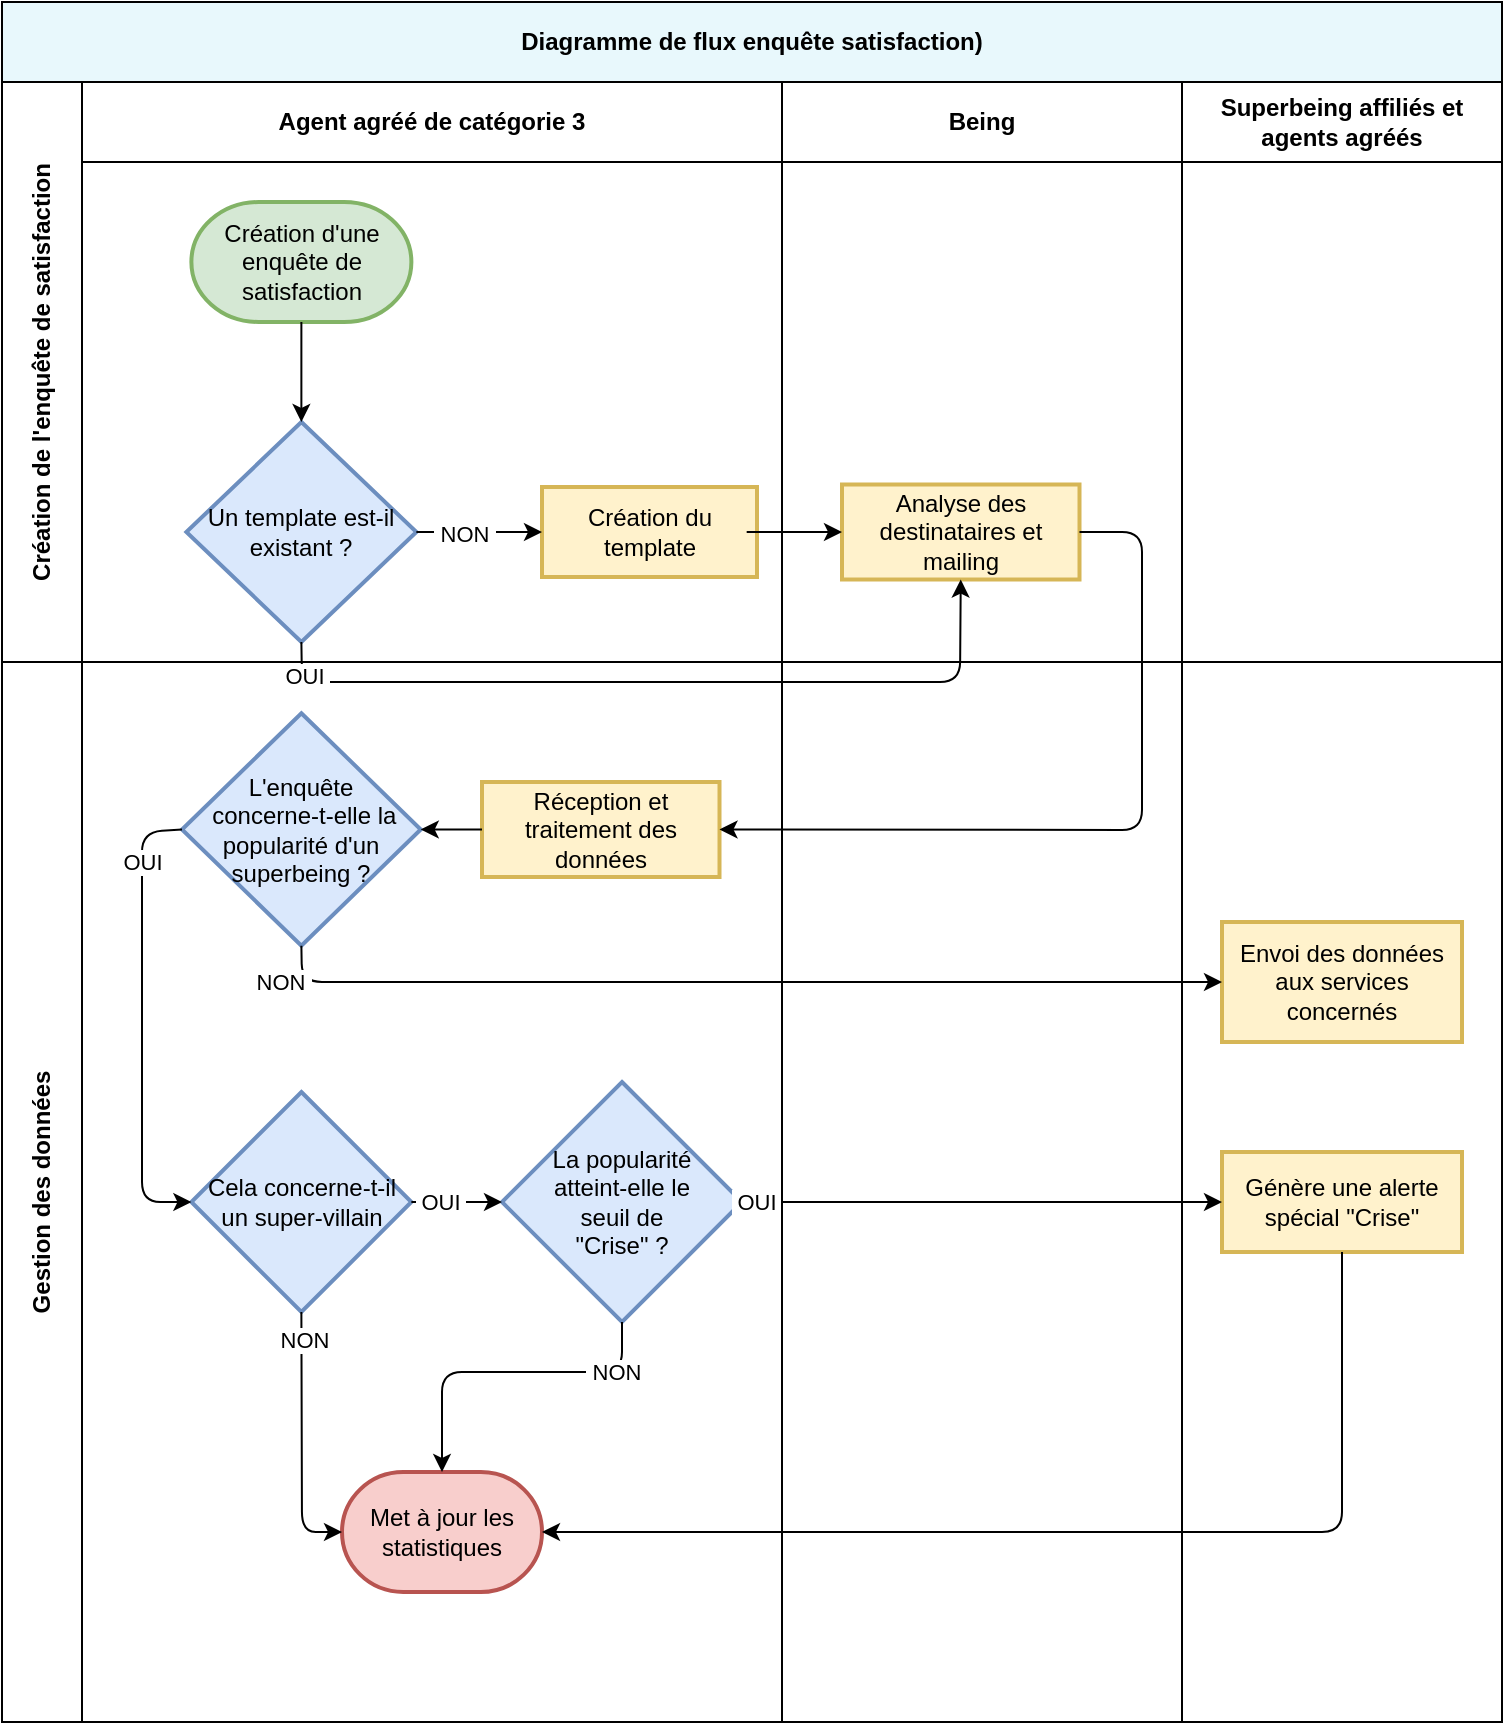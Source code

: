 <mxfile version="14.1.8" type="device"><diagram id="wk11NOPjIedyX6vUJzFq" name="Page-1"><mxGraphModel dx="1106" dy="2172" grid="1" gridSize="10" guides="0" tooltips="1" connect="1" arrows="1" fold="1" page="1" pageScale="1" pageWidth="827" pageHeight="1169" math="0" shadow="0"><root><mxCell id="0"/><mxCell id="1" parent="0"/><mxCell id="7R0uAPQHo2F8Wuf5jlc--37" value="Diagramme de flux enquête satisfaction)" style="shape=table;childLayout=tableLayout;rowLines=0;columnLines=0;startSize=40;html=1;whiteSpace=wrap;collapsible=0;recursiveResize=0;expand=0;pointerEvents=0;fontStyle=1;align=center;fillColor=#E8F8FC;direction=east;flipV=0;flipH=1;" parent="1" vertex="1"><mxGeometry x="40" y="-1130" width="750" height="860" as="geometry"/></mxCell><mxCell id="7R0uAPQHo2F8Wuf5jlc--38" value="Création de l'enquête de satisfaction" style="swimlane;horizontal=0;points=[[0,0.5],[1,0.5]];portConstraint=eastwest;startSize=40;html=1;whiteSpace=wrap;collapsible=0;recursiveResize=0;expand=0;pointerEvents=0;fontStyle=1;direction=east;" parent="7R0uAPQHo2F8Wuf5jlc--37" vertex="1"><mxGeometry y="40" width="750" height="290" as="geometry"/></mxCell><mxCell id="7R0uAPQHo2F8Wuf5jlc--88" value="Agent agréé de catégorie 3" style="swimlane;connectable=0;startSize=40;html=1;whiteSpace=wrap;collapsible=0;recursiveResize=0;expand=0;pointerEvents=0;" parent="7R0uAPQHo2F8Wuf5jlc--38" vertex="1"><mxGeometry x="40" width="350" height="290" as="geometry"/></mxCell><mxCell id="alxsEcG6fbxU-SkCiKJq-1" value="Création d'une enquête de satisfaction" style="strokeWidth=2;html=1;shape=mxgraph.flowchart.terminator;whiteSpace=wrap;fillColor=#d5e8d4;strokeColor=#82b366;" parent="7R0uAPQHo2F8Wuf5jlc--88" vertex="1"><mxGeometry x="54.69" y="60" width="110" height="60" as="geometry"/></mxCell><mxCell id="yFyTFIrYeVJsNruNOqm2-1" value="Un template est-il existant ?" style="rhombus;whiteSpace=wrap;html=1;strokeColor=#6c8ebf;strokeWidth=2;fillColor=#dae8fc;" parent="7R0uAPQHo2F8Wuf5jlc--88" vertex="1"><mxGeometry x="52.19" y="170" width="115" height="110" as="geometry"/></mxCell><mxCell id="yFyTFIrYeVJsNruNOqm2-3" value="Création du template" style="whiteSpace=wrap;html=1;strokeColor=#d6b656;strokeWidth=2;fillColor=#fff2cc;" parent="7R0uAPQHo2F8Wuf5jlc--88" vertex="1"><mxGeometry x="230" y="202.5" width="107.5" height="45" as="geometry"/></mxCell><mxCell id="yFyTFIrYeVJsNruNOqm2-5" value="" style="endArrow=classic;html=1;entryX=0;entryY=0.5;entryDx=0;entryDy=0;exitX=1;exitY=0.5;exitDx=0;exitDy=0;" parent="7R0uAPQHo2F8Wuf5jlc--88" source="yFyTFIrYeVJsNruNOqm2-1" target="yFyTFIrYeVJsNruNOqm2-3" edge="1"><mxGeometry width="50" height="50" relative="1" as="geometry"><mxPoint x="540" y="380" as="sourcePoint"/><mxPoint x="550" y="310" as="targetPoint"/></mxGeometry></mxCell><mxCell id="yFyTFIrYeVJsNruNOqm2-6" value="&amp;nbsp;NON&amp;nbsp;" style="edgeLabel;html=1;align=center;verticalAlign=middle;resizable=0;points=[];" parent="yFyTFIrYeVJsNruNOqm2-5" vertex="1" connectable="0"><mxGeometry x="-0.555" y="-1" relative="1" as="geometry"><mxPoint x="9.1" as="offset"/></mxGeometry></mxCell><mxCell id="yFyTFIrYeVJsNruNOqm2-23" value="" style="endArrow=classic;html=1;entryX=0.5;entryY=0;entryDx=0;entryDy=0;exitX=0.5;exitY=1;exitDx=0;exitDy=0;exitPerimeter=0;" parent="7R0uAPQHo2F8Wuf5jlc--88" source="alxsEcG6fbxU-SkCiKJq-1" target="yFyTFIrYeVJsNruNOqm2-1" edge="1"><mxGeometry width="50" height="50" relative="1" as="geometry"><mxPoint x="580" y="370" as="sourcePoint"/><mxPoint x="630" y="320" as="targetPoint"/></mxGeometry></mxCell><mxCell id="7R0uAPQHo2F8Wuf5jlc--91" value="Being" style="swimlane;connectable=0;startSize=40;html=1;whiteSpace=wrap;collapsible=0;recursiveResize=0;expand=0;pointerEvents=0;" parent="7R0uAPQHo2F8Wuf5jlc--38" vertex="1"><mxGeometry x="390" width="200" height="290" as="geometry"/></mxCell><mxCell id="yFyTFIrYeVJsNruNOqm2-20" value="Analyse des destinataires et mailing" style="whiteSpace=wrap;html=1;strokeColor=#d6b656;strokeWidth=2;fillColor=#fff2cc;" parent="7R0uAPQHo2F8Wuf5jlc--91" vertex="1"><mxGeometry x="30" y="201.25" width="118.75" height="47.5" as="geometry"/></mxCell><mxCell id="yFyTFIrYeVJsNruNOqm2-45" value="Superbeing affiliés et agents agréés" style="swimlane;connectable=0;startSize=40;html=1;whiteSpace=wrap;collapsible=0;recursiveResize=0;expand=0;pointerEvents=0;" parent="7R0uAPQHo2F8Wuf5jlc--38" vertex="1"><mxGeometry x="590" width="160" height="290" as="geometry"/></mxCell><mxCell id="yFyTFIrYeVJsNruNOqm2-22" value="" style="endArrow=classic;html=1;entryX=0;entryY=0.5;entryDx=0;entryDy=0;exitX=1;exitY=0.5;exitDx=0;exitDy=0;" parent="7R0uAPQHo2F8Wuf5jlc--38" source="yFyTFIrYeVJsNruNOqm2-3" target="yFyTFIrYeVJsNruNOqm2-20" edge="1"><mxGeometry width="50" height="50" relative="1" as="geometry"><mxPoint x="620" y="370" as="sourcePoint"/><mxPoint x="670" y="320" as="targetPoint"/><Array as="points"><mxPoint x="370" y="225"/></Array></mxGeometry></mxCell><mxCell id="yFyTFIrYeVJsNruNOqm2-10" value="" style="endArrow=classic;html=1;entryX=0.5;entryY=1;entryDx=0;entryDy=0;exitX=0.5;exitY=1;exitDx=0;exitDy=0;" parent="7R0uAPQHo2F8Wuf5jlc--38" source="yFyTFIrYeVJsNruNOqm2-1" target="yFyTFIrYeVJsNruNOqm2-20" edge="1"><mxGeometry width="50" height="50" relative="1" as="geometry"><mxPoint x="560" y="380" as="sourcePoint"/><mxPoint x="121.25" y="320" as="targetPoint"/><Array as="points"><mxPoint x="150" y="300"/><mxPoint x="479" y="300"/></Array></mxGeometry></mxCell><mxCell id="yFyTFIrYeVJsNruNOqm2-11" value="&amp;nbsp;OUI&amp;nbsp;" style="edgeLabel;html=1;align=center;verticalAlign=middle;resizable=0;points=[];" parent="yFyTFIrYeVJsNruNOqm2-10" vertex="1" connectable="0"><mxGeometry x="-0.353" y="3" relative="1" as="geometry"><mxPoint x="-109.14" as="offset"/></mxGeometry></mxCell><mxCell id="7R0uAPQHo2F8Wuf5jlc--103" value="Gestion des données" style="swimlane;horizontal=0;points=[[0,0.5],[1,0.5]];portConstraint=eastwest;startSize=40;html=1;whiteSpace=wrap;collapsible=0;recursiveResize=0;expand=0;pointerEvents=0;" parent="7R0uAPQHo2F8Wuf5jlc--37" vertex="1"><mxGeometry y="330" width="750" height="530" as="geometry"/></mxCell><mxCell id="7R0uAPQHo2F8Wuf5jlc--107" style="swimlane;connectable=0;startSize=0;html=1;whiteSpace=wrap;collapsible=0;recursiveResize=0;expand=0;pointerEvents=0;" parent="7R0uAPQHo2F8Wuf5jlc--103" vertex="1"><mxGeometry x="40" width="350" height="530" as="geometry"/></mxCell><mxCell id="yFyTFIrYeVJsNruNOqm2-27" value="Réception et traitement des données" style="whiteSpace=wrap;html=1;strokeColor=#d6b656;strokeWidth=2;fillColor=#fff2cc;" parent="7R0uAPQHo2F8Wuf5jlc--107" vertex="1"><mxGeometry x="200" y="60" width="118.75" height="47.5" as="geometry"/></mxCell><mxCell id="yFyTFIrYeVJsNruNOqm2-31" value="L'enquête&lt;br&gt;&amp;nbsp;concerne-t-elle la popularité d'un &lt;br&gt;superbeing ?" style="rhombus;whiteSpace=wrap;html=1;strokeColor=#6c8ebf;strokeWidth=2;fillColor=#dae8fc;" parent="7R0uAPQHo2F8Wuf5jlc--107" vertex="1"><mxGeometry x="50.005" y="25.625" width="119.37" height="116.25" as="geometry"/></mxCell><mxCell id="yFyTFIrYeVJsNruNOqm2-33" value="" style="endArrow=classic;html=1;entryX=1;entryY=0.5;entryDx=0;entryDy=0;exitX=0;exitY=0.5;exitDx=0;exitDy=0;" parent="7R0uAPQHo2F8Wuf5jlc--107" source="yFyTFIrYeVJsNruNOqm2-27" target="yFyTFIrYeVJsNruNOqm2-31" edge="1"><mxGeometry width="50" height="50" relative="1" as="geometry"><mxPoint x="470" y="80" as="sourcePoint"/><mxPoint x="520" y="30" as="targetPoint"/></mxGeometry></mxCell><mxCell id="yFyTFIrYeVJsNruNOqm2-49" value="Cela concerne-t-il un super-villain" style="strokeWidth=2;html=1;shape=mxgraph.flowchart.decision;whiteSpace=wrap;fillColor=#dae8fc;strokeColor=#6c8ebf;" parent="7R0uAPQHo2F8Wuf5jlc--107" vertex="1"><mxGeometry x="54.69" y="215" width="110" height="110" as="geometry"/></mxCell><mxCell id="yFyTFIrYeVJsNruNOqm2-62" value="La popularité &lt;br&gt;atteint-elle le &lt;br&gt;seuil de &lt;br&gt;&quot;Crise&quot; ?" style="strokeWidth=2;html=1;shape=mxgraph.flowchart.decision;whiteSpace=wrap;fillColor=#dae8fc;strokeColor=#6c8ebf;" parent="7R0uAPQHo2F8Wuf5jlc--107" vertex="1"><mxGeometry x="210" y="210" width="120" height="120" as="geometry"/></mxCell><mxCell id="yFyTFIrYeVJsNruNOqm2-56" value="Génère une alerte spécial &quot;Crise&quot;" style="whiteSpace=wrap;html=1;strokeColor=#d6b656;strokeWidth=2;fillColor=#fff2cc;" parent="7R0uAPQHo2F8Wuf5jlc--107" vertex="1"><mxGeometry x="570" y="245" width="120" height="50" as="geometry"/></mxCell><mxCell id="yFyTFIrYeVJsNruNOqm2-66" value="&lt;span&gt;Met à jour les statistiques&lt;/span&gt;" style="strokeWidth=2;html=1;shape=mxgraph.flowchart.terminator;whiteSpace=wrap;fillColor=#f8cecc;strokeColor=#b85450;" parent="7R0uAPQHo2F8Wuf5jlc--107" vertex="1"><mxGeometry x="130" y="405" width="100" height="60" as="geometry"/></mxCell><mxCell id="yFyTFIrYeVJsNruNOqm2-69" value="" style="endArrow=classic;html=1;entryX=0;entryY=0.5;entryDx=0;entryDy=0;entryPerimeter=0;exitX=0.5;exitY=1;exitDx=0;exitDy=0;exitPerimeter=0;" parent="7R0uAPQHo2F8Wuf5jlc--107" source="yFyTFIrYeVJsNruNOqm2-49" target="yFyTFIrYeVJsNruNOqm2-66" edge="1"><mxGeometry width="50" height="50" relative="1" as="geometry"><mxPoint x="450" y="315" as="sourcePoint"/><mxPoint x="500" y="265" as="targetPoint"/><Array as="points"><mxPoint x="110" y="435"/></Array></mxGeometry></mxCell><mxCell id="yFyTFIrYeVJsNruNOqm2-70" value="&amp;nbsp;NON&amp;nbsp;" style="edgeLabel;html=1;align=center;verticalAlign=middle;resizable=0;points=[];" parent="yFyTFIrYeVJsNruNOqm2-69" vertex="1" connectable="0"><mxGeometry x="-0.788" y="1" relative="1" as="geometry"><mxPoint as="offset"/></mxGeometry></mxCell><mxCell id="yFyTFIrYeVJsNruNOqm2-60" value="" style="endArrow=classic;html=1;entryX=0.5;entryY=0;entryDx=0;entryDy=0;exitX=0.5;exitY=1;exitDx=0;exitDy=0;exitPerimeter=0;entryPerimeter=0;" parent="7R0uAPQHo2F8Wuf5jlc--107" source="yFyTFIrYeVJsNruNOqm2-62" target="yFyTFIrYeVJsNruNOqm2-66" edge="1"><mxGeometry width="50" height="50" relative="1" as="geometry"><mxPoint x="280" y="375" as="sourcePoint"/><mxPoint x="220.005" y="365" as="targetPoint"/><Array as="points"><mxPoint x="270" y="355"/><mxPoint x="180" y="355"/></Array></mxGeometry></mxCell><mxCell id="yFyTFIrYeVJsNruNOqm2-61" value="&amp;nbsp;NON&amp;nbsp;" style="edgeLabel;html=1;align=center;verticalAlign=middle;resizable=0;points=[];" parent="yFyTFIrYeVJsNruNOqm2-60" vertex="1" connectable="0"><mxGeometry x="-0.662" relative="1" as="geometry"><mxPoint as="offset"/></mxGeometry></mxCell><mxCell id="yFyTFIrYeVJsNruNOqm2-64" value="" style="endArrow=classic;html=1;entryX=1;entryY=0.5;entryDx=0;entryDy=0;exitX=0.5;exitY=1;exitDx=0;exitDy=0;entryPerimeter=0;" parent="7R0uAPQHo2F8Wuf5jlc--107" source="yFyTFIrYeVJsNruNOqm2-56" target="yFyTFIrYeVJsNruNOqm2-66" edge="1"><mxGeometry width="50" height="50" relative="1" as="geometry"><mxPoint x="640.01" y="255" as="sourcePoint"/><mxPoint x="249.995" y="385" as="targetPoint"/><Array as="points"><mxPoint x="630" y="435"/></Array></mxGeometry></mxCell><mxCell id="yFyTFIrYeVJsNruNOqm2-57" value="" style="endArrow=classic;html=1;entryX=0;entryY=0.5;entryDx=0;entryDy=0;exitX=1;exitY=0.5;exitDx=0;exitDy=0;exitPerimeter=0;" parent="7R0uAPQHo2F8Wuf5jlc--107" source="yFyTFIrYeVJsNruNOqm2-62" target="yFyTFIrYeVJsNruNOqm2-56" edge="1"><mxGeometry width="50" height="50" relative="1" as="geometry"><mxPoint x="89.685" y="146.875" as="sourcePoint"/><mxPoint x="490" y="1305" as="targetPoint"/></mxGeometry></mxCell><mxCell id="yFyTFIrYeVJsNruNOqm2-58" value="&amp;nbsp;OUI&amp;nbsp;" style="edgeLabel;html=1;align=center;verticalAlign=middle;resizable=0;points=[];" parent="yFyTFIrYeVJsNruNOqm2-57" vertex="1" connectable="0"><mxGeometry x="-0.662" relative="1" as="geometry"><mxPoint x="-34" as="offset"/></mxGeometry></mxCell><mxCell id="yFyTFIrYeVJsNruNOqm2-54" value="" style="endArrow=classic;html=1;exitX=1;exitY=0.5;exitDx=0;exitDy=0;exitPerimeter=0;" parent="7R0uAPQHo2F8Wuf5jlc--107" source="yFyTFIrYeVJsNruNOqm2-49" target="yFyTFIrYeVJsNruNOqm2-62" edge="1"><mxGeometry width="50" height="50" relative="1" as="geometry"><mxPoint x="79.685" y="136.875" as="sourcePoint"/><mxPoint x="229.995" y="265" as="targetPoint"/></mxGeometry></mxCell><mxCell id="yFyTFIrYeVJsNruNOqm2-55" value="&amp;nbsp;OUI&amp;nbsp;" style="edgeLabel;html=1;align=center;verticalAlign=middle;resizable=0;points=[];" parent="yFyTFIrYeVJsNruNOqm2-54" vertex="1" connectable="0"><mxGeometry x="-0.662" relative="1" as="geometry"><mxPoint x="7" as="offset"/></mxGeometry></mxCell><mxCell id="yFyTFIrYeVJsNruNOqm2-43" value="" style="endArrow=classic;html=1;entryX=0;entryY=0.5;entryDx=0;entryDy=0;exitX=0;exitY=0.5;exitDx=0;exitDy=0;entryPerimeter=0;" parent="7R0uAPQHo2F8Wuf5jlc--107" source="yFyTFIrYeVJsNruNOqm2-31" target="yFyTFIrYeVJsNruNOqm2-49" edge="1"><mxGeometry width="50" height="50" relative="1" as="geometry"><mxPoint x="30.005" y="84.75" as="sourcePoint"/><mxPoint x="30" y="271" as="targetPoint"/><Array as="points"><mxPoint x="30" y="85"/><mxPoint x="30" y="270"/></Array></mxGeometry></mxCell><mxCell id="yFyTFIrYeVJsNruNOqm2-44" value="&amp;nbsp;OUI&amp;nbsp;" style="edgeLabel;html=1;align=center;verticalAlign=middle;resizable=0;points=[];" parent="yFyTFIrYeVJsNruNOqm2-43" vertex="1" connectable="0"><mxGeometry x="-0.662" relative="1" as="geometry"><mxPoint y="-4" as="offset"/></mxGeometry></mxCell><mxCell id="7R0uAPQHo2F8Wuf5jlc--108" style="swimlane;connectable=0;startSize=0;html=1;whiteSpace=wrap;collapsible=0;recursiveResize=0;expand=0;pointerEvents=0;" parent="7R0uAPQHo2F8Wuf5jlc--103" vertex="1"><mxGeometry x="390" width="200" height="530" as="geometry"/></mxCell><mxCell id="yFyTFIrYeVJsNruNOqm2-46" style="swimlane;connectable=0;startSize=0;html=1;whiteSpace=wrap;collapsible=0;recursiveResize=0;expand=0;pointerEvents=0;" parent="7R0uAPQHo2F8Wuf5jlc--103" vertex="1"><mxGeometry x="590" width="160" height="530" as="geometry"/></mxCell><mxCell id="yFyTFIrYeVJsNruNOqm2-36" value="Envoi des données aux services concernés" style="whiteSpace=wrap;html=1;strokeColor=#d6b656;strokeWidth=2;fillColor=#fff2cc;" parent="yFyTFIrYeVJsNruNOqm2-46" vertex="1"><mxGeometry x="20" y="130" width="120" height="60" as="geometry"/></mxCell><mxCell id="yFyTFIrYeVJsNruNOqm2-40" value="" style="endArrow=classic;html=1;entryX=0;entryY=0.5;entryDx=0;entryDy=0;exitX=0.5;exitY=1;exitDx=0;exitDy=0;" parent="7R0uAPQHo2F8Wuf5jlc--103" source="yFyTFIrYeVJsNruNOqm2-31" target="yFyTFIrYeVJsNruNOqm2-36" edge="1"><mxGeometry width="50" height="50" relative="1" as="geometry"><mxPoint x="510" y="220" as="sourcePoint"/><mxPoint x="560" y="170" as="targetPoint"/><Array as="points"><mxPoint x="150" y="160"/></Array></mxGeometry></mxCell><mxCell id="yFyTFIrYeVJsNruNOqm2-41" value="&amp;nbsp;NON&amp;nbsp;" style="edgeLabel;html=1;align=center;verticalAlign=middle;resizable=0;points=[];" parent="yFyTFIrYeVJsNruNOqm2-40" vertex="1" connectable="0"><mxGeometry x="-0.662" relative="1" as="geometry"><mxPoint x="-74.44" as="offset"/></mxGeometry></mxCell><mxCell id="yFyTFIrYeVJsNruNOqm2-29" value="" style="endArrow=classic;html=1;entryX=1;entryY=0.5;entryDx=0;entryDy=0;exitX=1;exitY=0.5;exitDx=0;exitDy=0;" parent="7R0uAPQHo2F8Wuf5jlc--37" source="yFyTFIrYeVJsNruNOqm2-20" target="yFyTFIrYeVJsNruNOqm2-27" edge="1"><mxGeometry width="50" height="50" relative="1" as="geometry"><mxPoint x="630" y="430" as="sourcePoint"/><mxPoint x="680" y="380" as="targetPoint"/><Array as="points"><mxPoint x="570" y="265"/><mxPoint x="570" y="414"/></Array></mxGeometry></mxCell></root></mxGraphModel></diagram></mxfile>